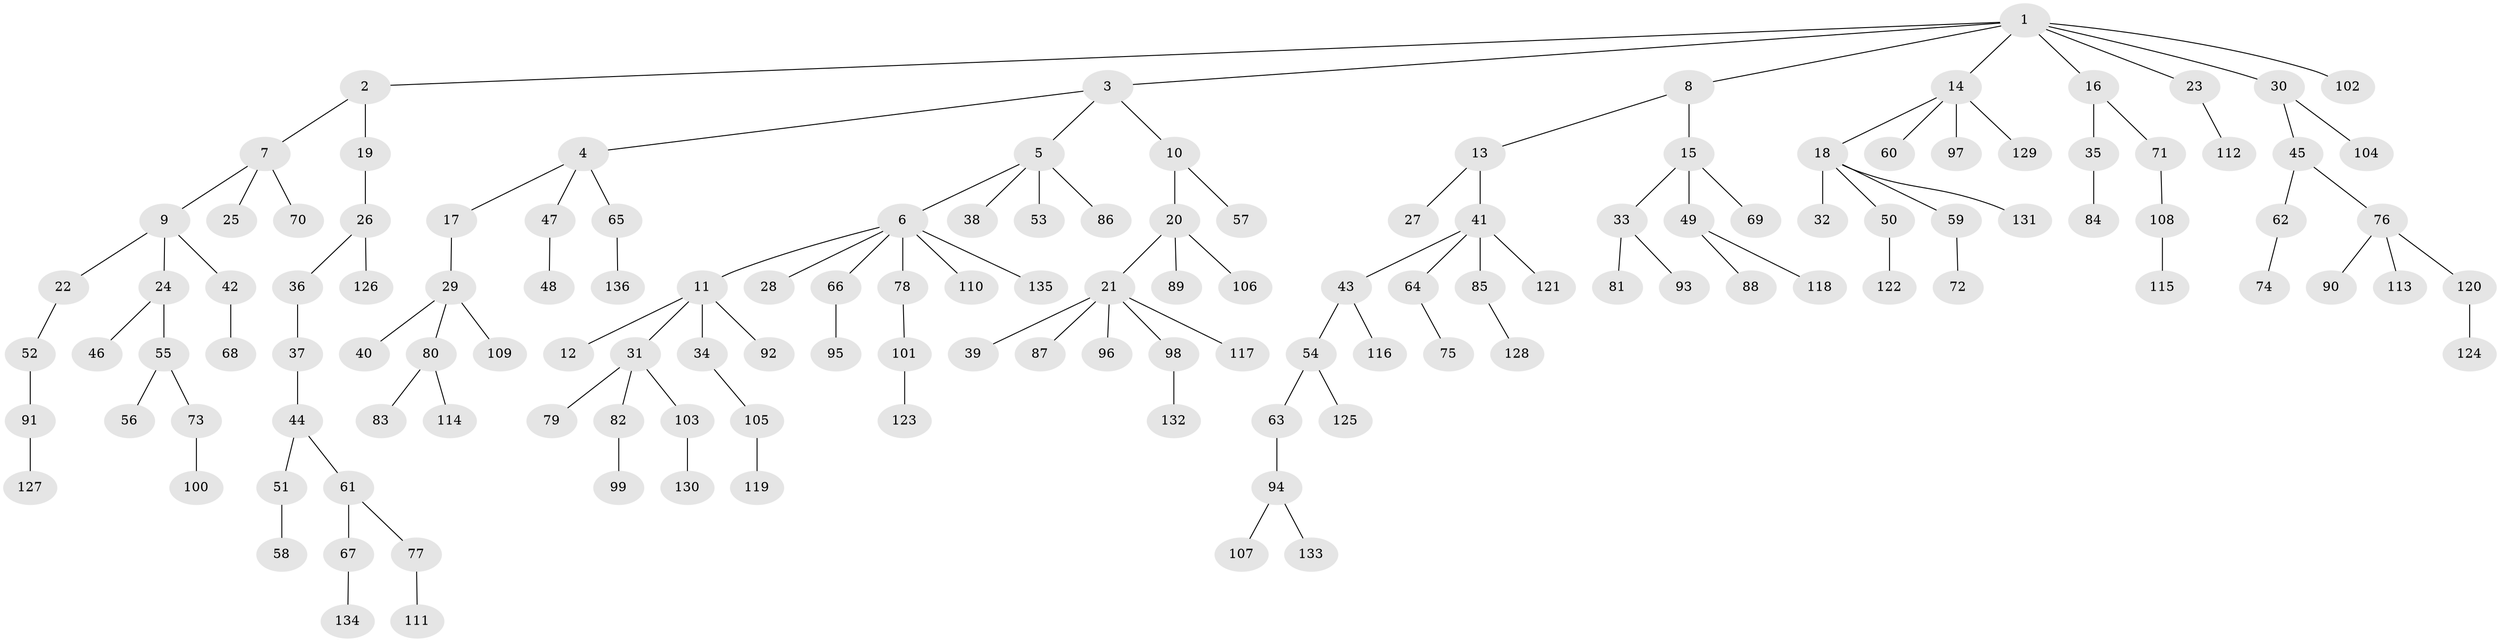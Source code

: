 // Generated by graph-tools (version 1.1) at 2025/50/03/09/25 03:50:22]
// undirected, 136 vertices, 135 edges
graph export_dot {
graph [start="1"]
  node [color=gray90,style=filled];
  1;
  2;
  3;
  4;
  5;
  6;
  7;
  8;
  9;
  10;
  11;
  12;
  13;
  14;
  15;
  16;
  17;
  18;
  19;
  20;
  21;
  22;
  23;
  24;
  25;
  26;
  27;
  28;
  29;
  30;
  31;
  32;
  33;
  34;
  35;
  36;
  37;
  38;
  39;
  40;
  41;
  42;
  43;
  44;
  45;
  46;
  47;
  48;
  49;
  50;
  51;
  52;
  53;
  54;
  55;
  56;
  57;
  58;
  59;
  60;
  61;
  62;
  63;
  64;
  65;
  66;
  67;
  68;
  69;
  70;
  71;
  72;
  73;
  74;
  75;
  76;
  77;
  78;
  79;
  80;
  81;
  82;
  83;
  84;
  85;
  86;
  87;
  88;
  89;
  90;
  91;
  92;
  93;
  94;
  95;
  96;
  97;
  98;
  99;
  100;
  101;
  102;
  103;
  104;
  105;
  106;
  107;
  108;
  109;
  110;
  111;
  112;
  113;
  114;
  115;
  116;
  117;
  118;
  119;
  120;
  121;
  122;
  123;
  124;
  125;
  126;
  127;
  128;
  129;
  130;
  131;
  132;
  133;
  134;
  135;
  136;
  1 -- 2;
  1 -- 3;
  1 -- 8;
  1 -- 14;
  1 -- 16;
  1 -- 23;
  1 -- 30;
  1 -- 102;
  2 -- 7;
  2 -- 19;
  3 -- 4;
  3 -- 5;
  3 -- 10;
  4 -- 17;
  4 -- 47;
  4 -- 65;
  5 -- 6;
  5 -- 38;
  5 -- 53;
  5 -- 86;
  6 -- 11;
  6 -- 28;
  6 -- 66;
  6 -- 78;
  6 -- 110;
  6 -- 135;
  7 -- 9;
  7 -- 25;
  7 -- 70;
  8 -- 13;
  8 -- 15;
  9 -- 22;
  9 -- 24;
  9 -- 42;
  10 -- 20;
  10 -- 57;
  11 -- 12;
  11 -- 31;
  11 -- 34;
  11 -- 92;
  13 -- 27;
  13 -- 41;
  14 -- 18;
  14 -- 60;
  14 -- 97;
  14 -- 129;
  15 -- 33;
  15 -- 49;
  15 -- 69;
  16 -- 35;
  16 -- 71;
  17 -- 29;
  18 -- 32;
  18 -- 50;
  18 -- 59;
  18 -- 131;
  19 -- 26;
  20 -- 21;
  20 -- 89;
  20 -- 106;
  21 -- 39;
  21 -- 87;
  21 -- 96;
  21 -- 98;
  21 -- 117;
  22 -- 52;
  23 -- 112;
  24 -- 46;
  24 -- 55;
  26 -- 36;
  26 -- 126;
  29 -- 40;
  29 -- 80;
  29 -- 109;
  30 -- 45;
  30 -- 104;
  31 -- 79;
  31 -- 82;
  31 -- 103;
  33 -- 81;
  33 -- 93;
  34 -- 105;
  35 -- 84;
  36 -- 37;
  37 -- 44;
  41 -- 43;
  41 -- 64;
  41 -- 85;
  41 -- 121;
  42 -- 68;
  43 -- 54;
  43 -- 116;
  44 -- 51;
  44 -- 61;
  45 -- 62;
  45 -- 76;
  47 -- 48;
  49 -- 88;
  49 -- 118;
  50 -- 122;
  51 -- 58;
  52 -- 91;
  54 -- 63;
  54 -- 125;
  55 -- 56;
  55 -- 73;
  59 -- 72;
  61 -- 67;
  61 -- 77;
  62 -- 74;
  63 -- 94;
  64 -- 75;
  65 -- 136;
  66 -- 95;
  67 -- 134;
  71 -- 108;
  73 -- 100;
  76 -- 90;
  76 -- 113;
  76 -- 120;
  77 -- 111;
  78 -- 101;
  80 -- 83;
  80 -- 114;
  82 -- 99;
  85 -- 128;
  91 -- 127;
  94 -- 107;
  94 -- 133;
  98 -- 132;
  101 -- 123;
  103 -- 130;
  105 -- 119;
  108 -- 115;
  120 -- 124;
}
